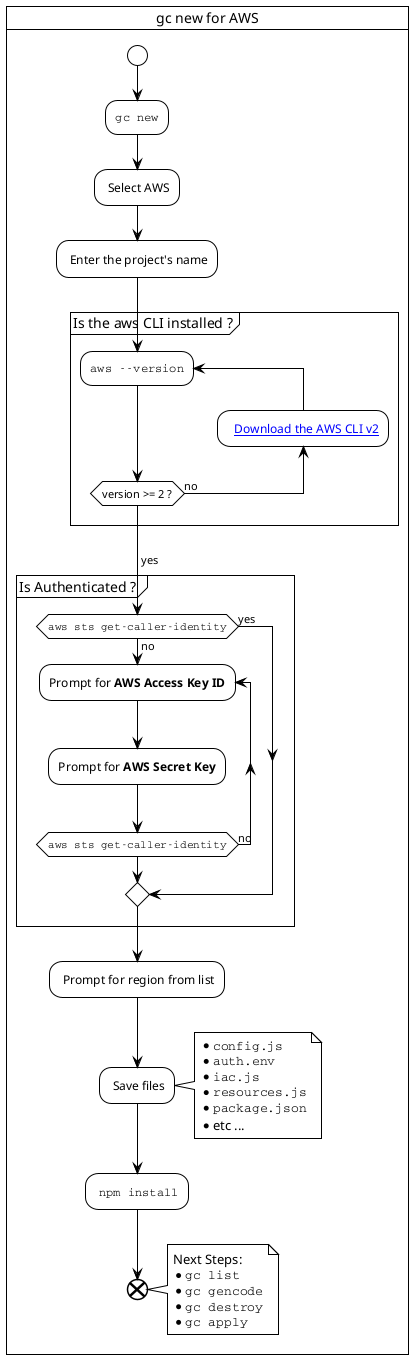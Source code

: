 @startuml gc-new-aws
!theme plain

skinparam svgLinkTarget _blank

card "gc new for AWS" {
start

:""gc new"";
: Select AWS;
: Enter the project's name;


partition "Is the aws CLI installed ?" {
repeat :""aws --version"";
backward:  [[https://docs.aws.amazon.com/cli/latest/userguide/install-cliv2.html Download the AWS CLI v2]];
repeat while (version >= 2 ?) is (no) 
->yes;
}

partition "Is Authenticated ? " {
  
  if (""aws sts get-caller-identity"") then (yes)
else (no)
  
repeat :Prompt for <b>AWS Access Key ID</b>;
:Prompt for <b>AWS Secret Key</b>;
repeat while (""aws sts get-caller-identity"") is (no) 
endif

}

: Prompt for region from list;

: Save files; 
note right
* ""config.js""
* ""auth.env""
* ""iac.js""
* ""resources.js""
* ""package.json""
* etc ...
end note 

: ""npm install"";
end

note right
Next Steps:
* ""gc list""
* ""gc gencode""
* ""gc destroy""
* ""gc apply""
end note 
}
@enduml